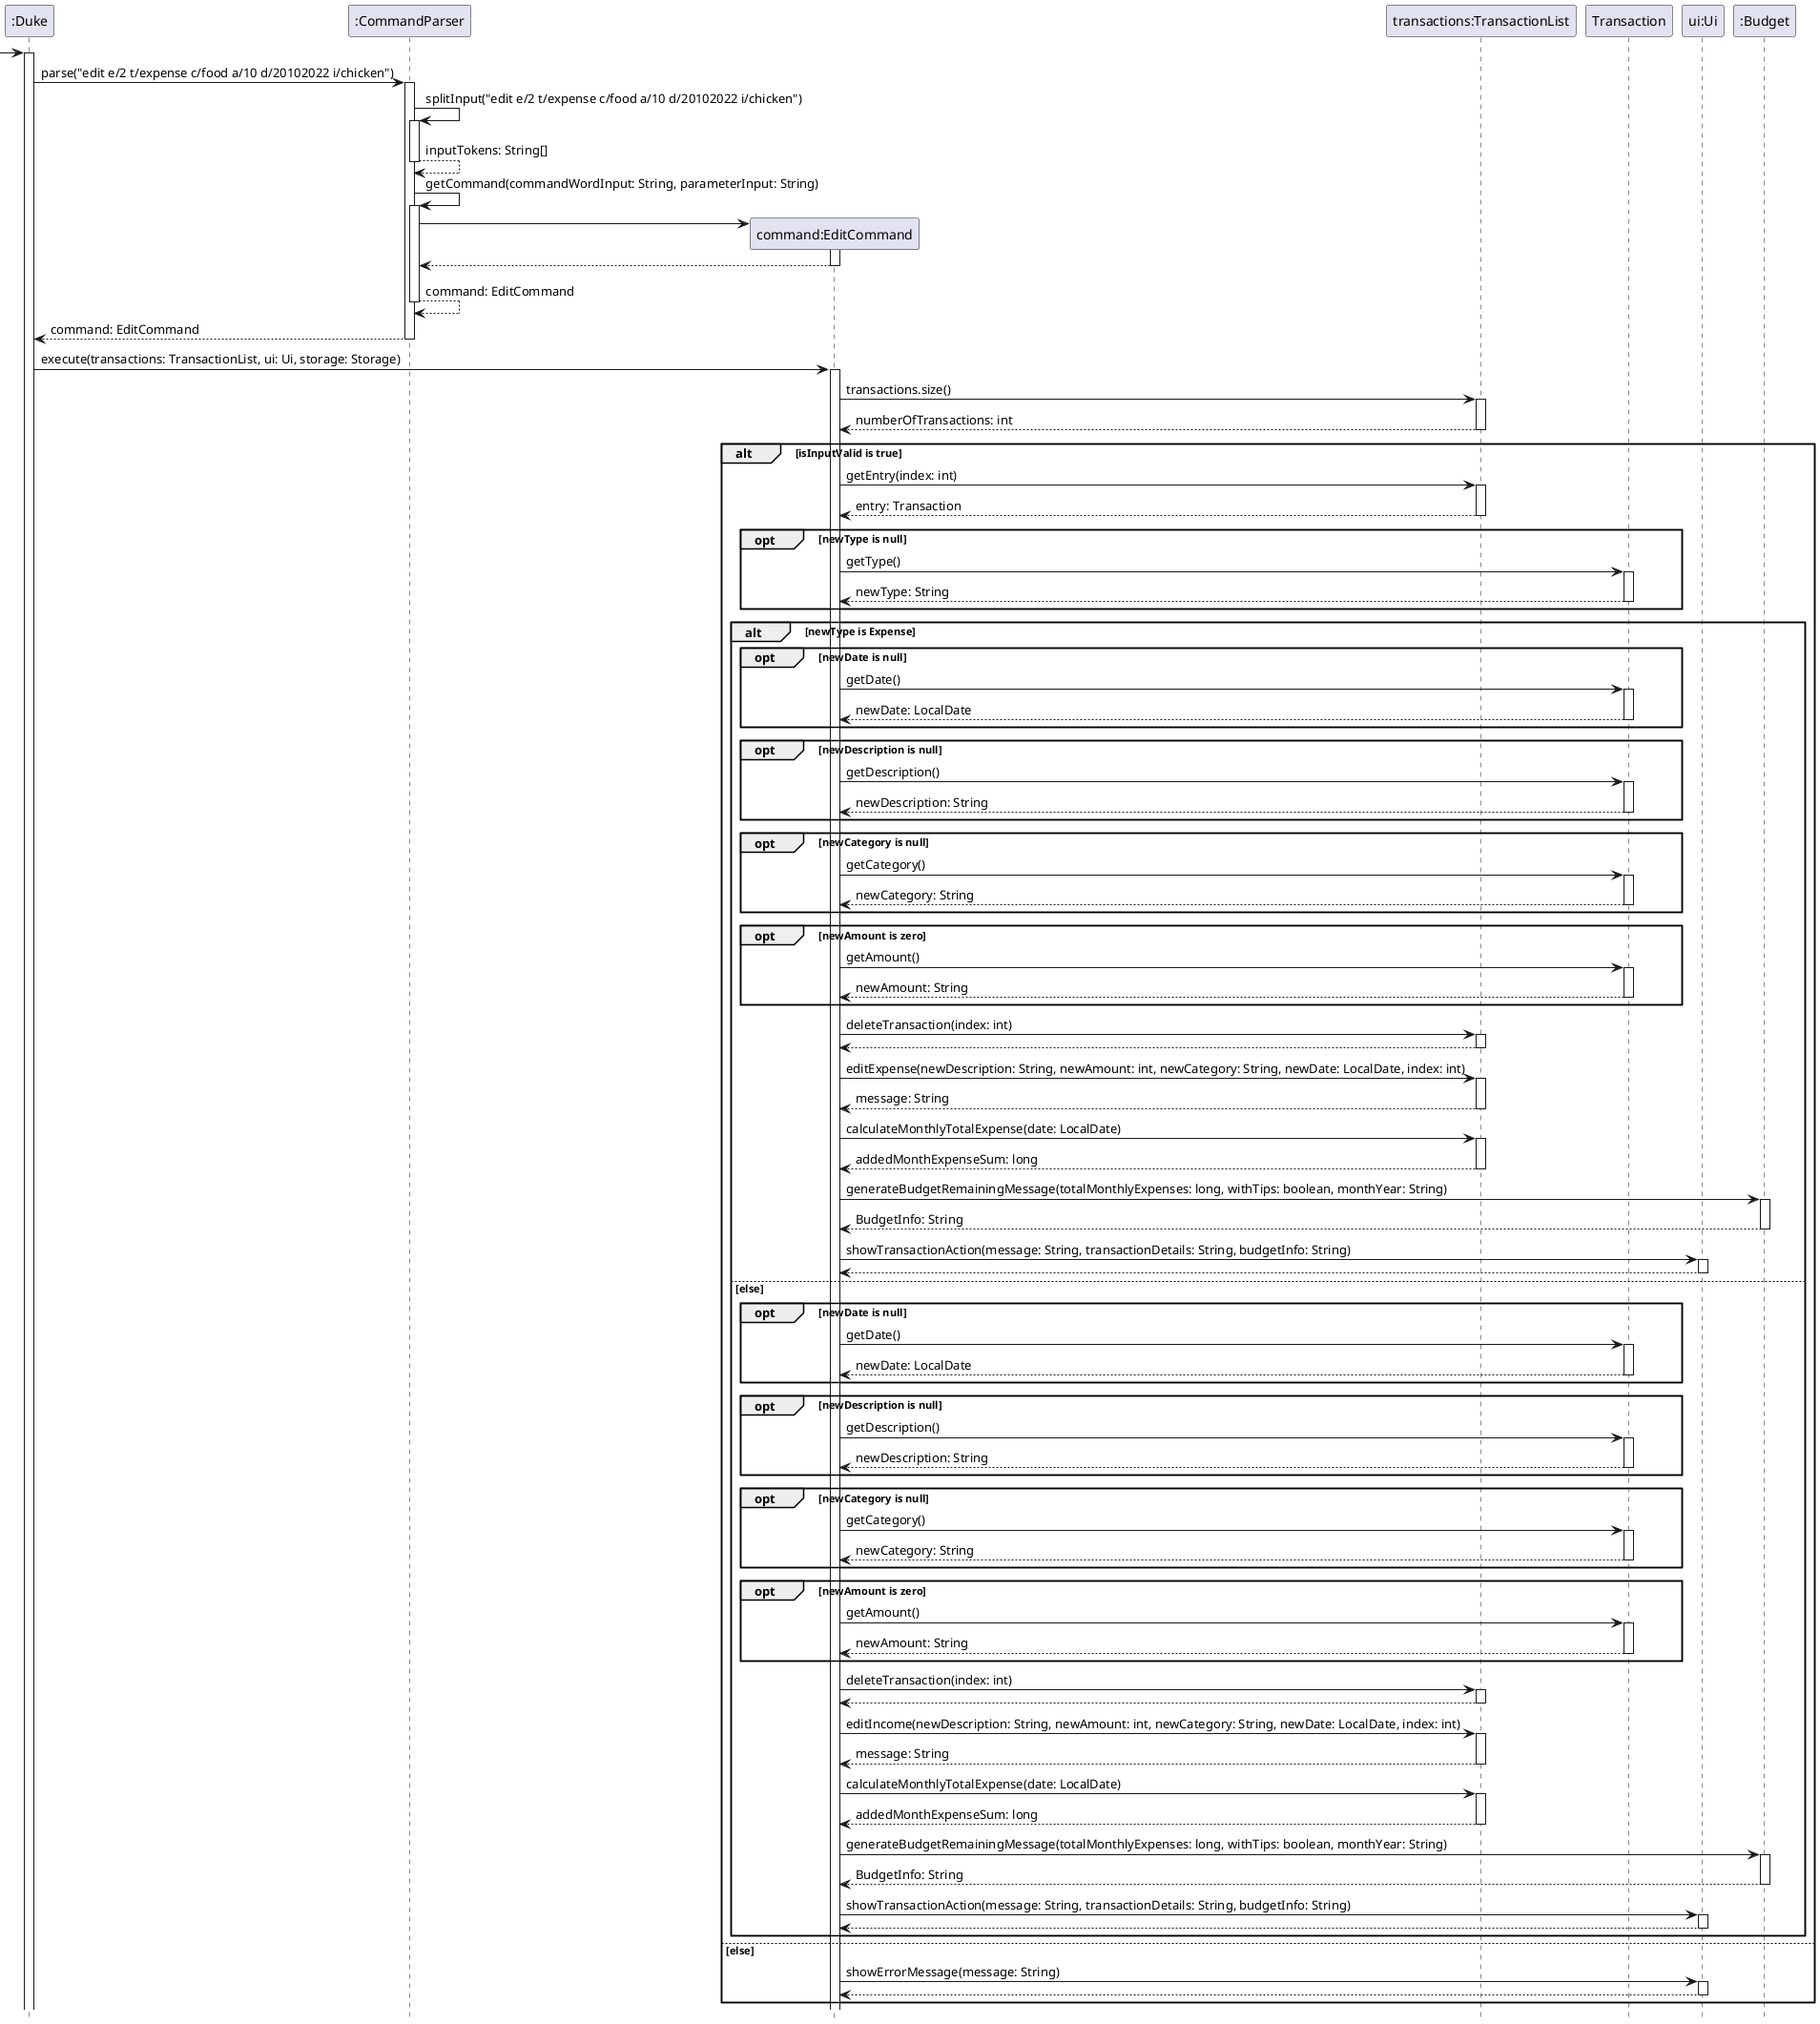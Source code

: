 @startuml
'https://plantuml.com/sequence-diagram

hide footbox

Participant ":Duke" as Duke
Participant ":CommandParser" as CommandParser
Participant "command:EditCommand" as EditCommand
Participant "transactions:TransactionList" as Transactions
Participant "Transaction" as Transaction
Participant "ui:Ui" as Ui
Participant ":Budget" as Budget


-> Duke
activate Duke

Duke -> CommandParser:parse("edit e/2 t/expense c/food a/10 d/20102022 i/chicken")
activate CommandParser

CommandParser -> CommandParser:splitInput("edit e/2 t/expense c/food a/10 d/20102022 i/chicken")
activate CommandParser
return inputTokens: String[]

CommandParser -> CommandParser:getCommand(commandWordInput: String, parameterInput: String)
activate CommandParser

create EditCommand
CommandParser -> EditCommand
activate EditCommand
return

return command: EditCommand

return command: EditCommand
deactivate CommandParser

Duke -> EditCommand:execute(transactions: TransactionList, ui: Ui, storage: Storage)
activate EditCommand

EditCommand -> Transactions:transactions.size()
activate Transactions
return numberOfTransactions: int

alt isInputValid is true
    EditCommand -> Transactions:getEntry(index: int)
    activate Transactions
    return entry: Transaction
    opt newType is null
        EditCommand -> Transaction:getType()
        activate Transaction
        return newType: String
    end
    alt newType is Expense
        opt newDate is null
            EditCommand -> Transaction:getDate()
            activate Transaction
            return newDate: LocalDate
        end
        opt newDescription is null
            EditCommand -> Transaction:getDescription()
            activate Transaction
            return newDescription: String
        end
        opt newCategory is null
            EditCommand -> Transaction:getCategory()
            activate Transaction
            return newCategory: String
        end
        opt newAmount is zero
            EditCommand -> Transaction:getAmount()
            activate Transaction
            return newAmount: String
        end
        EditCommand -> Transactions:deleteTransaction(index: int)
        activate Transactions
        return
        EditCommand -> Transactions:editExpense(newDescription: String, newAmount: int, newCategory: String, newDate: LocalDate, index: int)
        activate Transactions
        return message: String
        EditCommand -> Transactions:calculateMonthlyTotalExpense(date: LocalDate)
        activate Transactions
        return addedMonthExpenseSum: long
        EditCommand -> Budget:generateBudgetRemainingMessage(totalMonthlyExpenses: long, withTips: boolean, monthYear: String)
        activate Budget
        return BudgetInfo: String
        EditCommand -> Ui:showTransactionAction(message: String, transactionDetails: String, budgetInfo: String)
        activate Ui
        return
    else else
        opt newDate is null
            EditCommand -> Transaction:getDate()
            activate Transaction
            return newDate: LocalDate
        end
        opt newDescription is null
            EditCommand -> Transaction:getDescription()
            activate Transaction
            return newDescription: String
        end
        opt newCategory is null
            EditCommand -> Transaction:getCategory()
            activate Transaction
            return newCategory: String
        end
        opt newAmount is zero
            EditCommand -> Transaction:getAmount()
            activate Transaction
            return newAmount: String
        end
        EditCommand -> Transactions:deleteTransaction(index: int)
        activate Transactions
        return
        EditCommand -> Transactions:editIncome(newDescription: String, newAmount: int, newCategory: String, newDate: LocalDate, index: int)
        activate Transactions
        return message: String
        EditCommand -> Transactions:calculateMonthlyTotalExpense(date: LocalDate)
        activate Transactions
        return addedMonthExpenseSum: long
        EditCommand -> Budget:generateBudgetRemainingMessage(totalMonthlyExpenses: long, withTips: boolean, monthYear: String)
        activate Budget
        return BudgetInfo: String
        EditCommand -> Ui:showTransactionAction(message: String, transactionDetails: String, budgetInfo: String)
        activate Ui
        return
    end
else else
    EditCommand -> Ui:showErrorMessage(message: String)
    activate Ui
    return
end

@enduml
